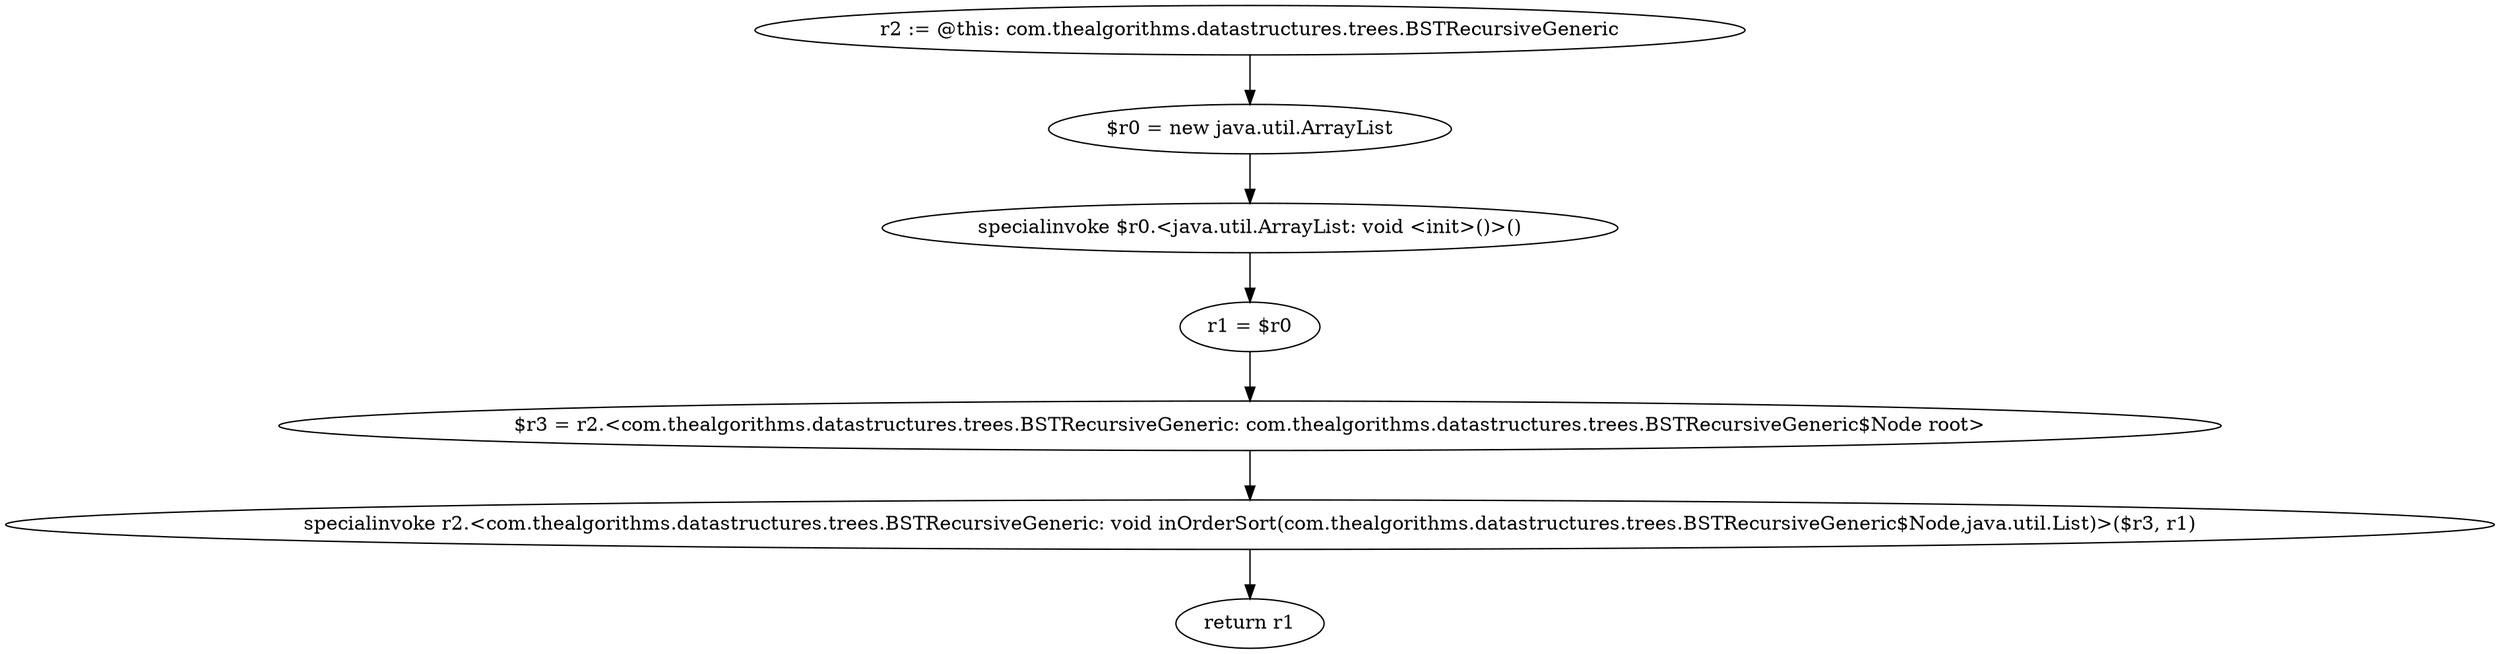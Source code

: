 digraph "unitGraph" {
    "r2 := @this: com.thealgorithms.datastructures.trees.BSTRecursiveGeneric"
    "$r0 = new java.util.ArrayList"
    "specialinvoke $r0.<java.util.ArrayList: void <init>()>()"
    "r1 = $r0"
    "$r3 = r2.<com.thealgorithms.datastructures.trees.BSTRecursiveGeneric: com.thealgorithms.datastructures.trees.BSTRecursiveGeneric$Node root>"
    "specialinvoke r2.<com.thealgorithms.datastructures.trees.BSTRecursiveGeneric: void inOrderSort(com.thealgorithms.datastructures.trees.BSTRecursiveGeneric$Node,java.util.List)>($r3, r1)"
    "return r1"
    "r2 := @this: com.thealgorithms.datastructures.trees.BSTRecursiveGeneric"->"$r0 = new java.util.ArrayList";
    "$r0 = new java.util.ArrayList"->"specialinvoke $r0.<java.util.ArrayList: void <init>()>()";
    "specialinvoke $r0.<java.util.ArrayList: void <init>()>()"->"r1 = $r0";
    "r1 = $r0"->"$r3 = r2.<com.thealgorithms.datastructures.trees.BSTRecursiveGeneric: com.thealgorithms.datastructures.trees.BSTRecursiveGeneric$Node root>";
    "$r3 = r2.<com.thealgorithms.datastructures.trees.BSTRecursiveGeneric: com.thealgorithms.datastructures.trees.BSTRecursiveGeneric$Node root>"->"specialinvoke r2.<com.thealgorithms.datastructures.trees.BSTRecursiveGeneric: void inOrderSort(com.thealgorithms.datastructures.trees.BSTRecursiveGeneric$Node,java.util.List)>($r3, r1)";
    "specialinvoke r2.<com.thealgorithms.datastructures.trees.BSTRecursiveGeneric: void inOrderSort(com.thealgorithms.datastructures.trees.BSTRecursiveGeneric$Node,java.util.List)>($r3, r1)"->"return r1";
}
